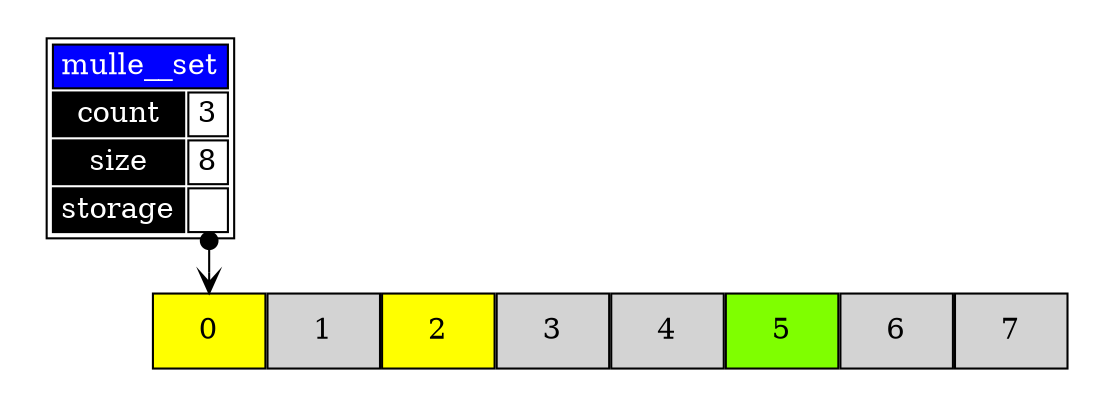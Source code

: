 digraph {

   graph [ pad="0.2", ranksep="0.7", nodesep="0.7"];

   subgraph allocator {
      rank = same;
      rankdir=LR;

      "mulle__set" [ label=<<TABLE BORDER="1">
         <TR BORDER="0"><TD BGCOLOR="blue" COLSPAN="2"><FONT COLOR="white">mulle__set</FONT></TD></TR>
         <TR BORDER="0"><TD BGCOLOR="black"><FONT COLOR="white">count</FONT></TD><TD>3</TD></TR>
         <TR BORDER="0"><TD BGCOLOR="black"><FONT COLOR="white">size</FONT></TD><TD>8</TD></TR>
         <TR BORDER="0"><TD BGCOLOR="black"><FONT COLOR="white">storage</FONT></TD><TD PORT="pointers"></TD></TR>
         </TABLE>>, shape="none" ];
   }

   graph [ pad="0.2", ranksep="0.3", nodesep="0.0"];

   subgraph array {
      node [shape=record, style="filled", fontcolor=black, fontsize=14, fixedsize=true];
      rank = same;
      rankdir=LR;

      k_a [ label="0", fillcolor="yellow"];
      k_b [ label="1", fillcolor="lightgray"];
      k_c [ label="2", fillcolor="yellow"];
      k_d [ label="3", fillcolor="lightgray"];
      k_e [ label="4", fillcolor="lightgray"];
      k_f [ label="5", fillcolor="chartreuse"];
      k_g [ label="6", fillcolor="lightgray"];
      k_h [ label="7", fillcolor="lightgray"];
   }


   // center doesn't work :(
   "mulle__set":"pointers":"c"  -> "k_a" [ arrowtail="dot", arrowhead="vee", dir="both" ]
}
